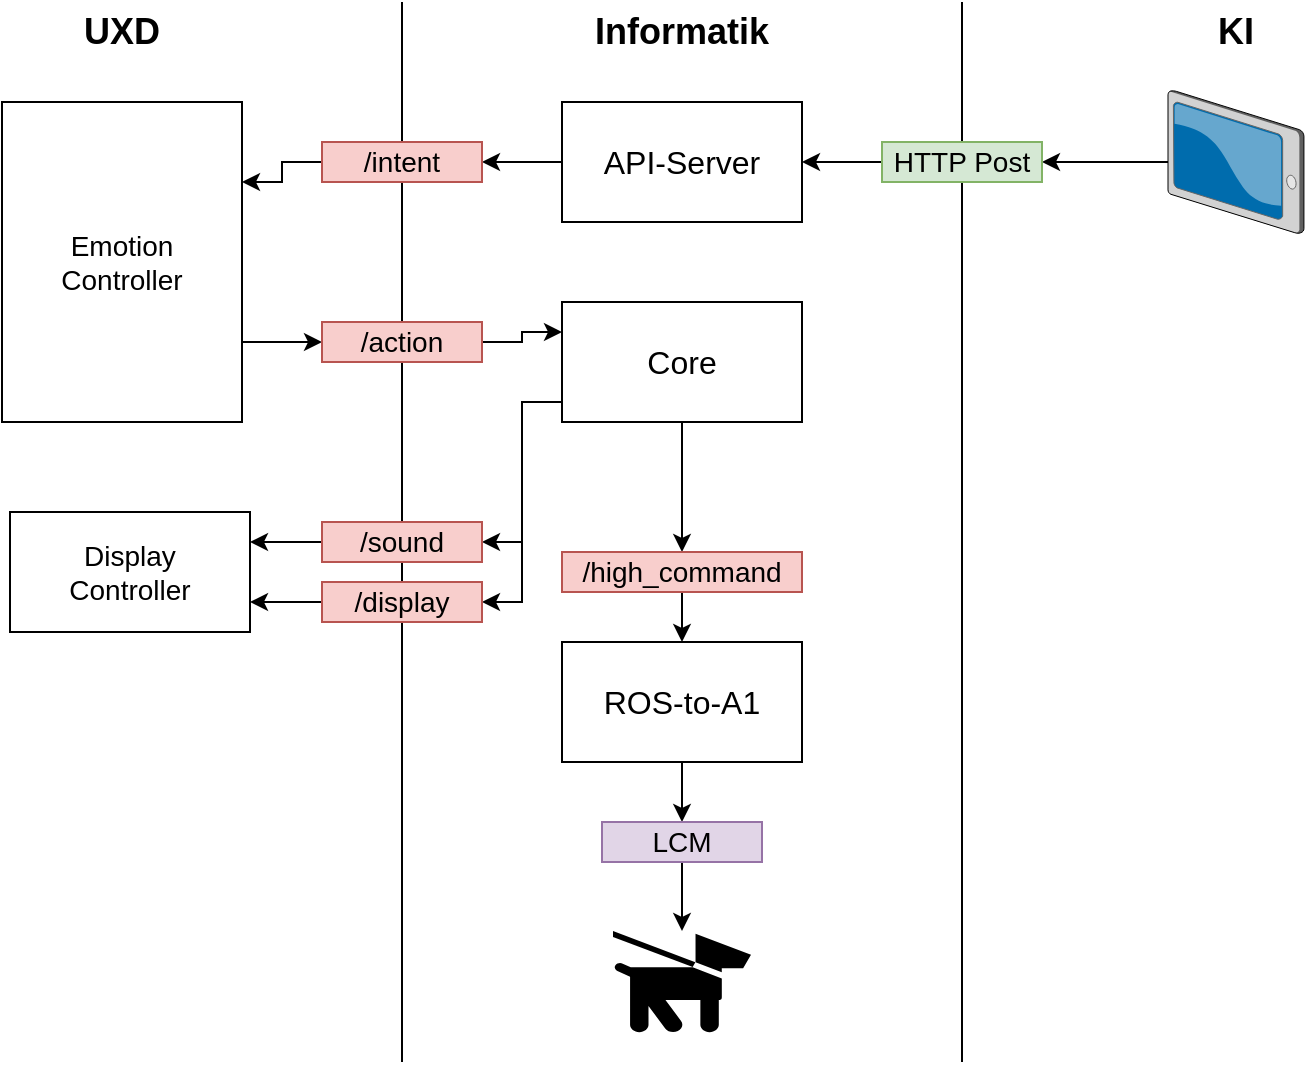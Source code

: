 <mxfile version="19.0.1" type="device"><diagram id="VR5RVF9qm-ppgOH2sRIr" name="Seite-1"><mxGraphModel dx="1469" dy="828" grid="1" gridSize="10" guides="1" tooltips="1" connect="1" arrows="1" fold="1" page="1" pageScale="1" pageWidth="1654" pageHeight="1169" math="0" shadow="0"><root><mxCell id="0"/><mxCell id="1" parent="0"/><mxCell id="bb-5lJBq6ezsMHr91zG5-1" value="" style="endArrow=none;html=1;rounded=0;" edge="1" parent="1"><mxGeometry width="50" height="50" relative="1" as="geometry"><mxPoint x="440" y="650" as="sourcePoint"/><mxPoint x="440" y="120" as="targetPoint"/></mxGeometry></mxCell><mxCell id="bb-5lJBq6ezsMHr91zG5-2" value="" style="endArrow=none;html=1;rounded=0;" edge="1" parent="1"><mxGeometry width="50" height="50" relative="1" as="geometry"><mxPoint x="720" y="650" as="sourcePoint"/><mxPoint x="720" y="120" as="targetPoint"/></mxGeometry></mxCell><mxCell id="bb-5lJBq6ezsMHr91zG5-3" value="UXD" style="text;html=1;strokeColor=none;fillColor=none;align=center;verticalAlign=middle;whiteSpace=wrap;rounded=0;fontSize=18;fontStyle=1" vertex="1" parent="1"><mxGeometry x="270" y="120" width="60" height="30" as="geometry"/></mxCell><mxCell id="bb-5lJBq6ezsMHr91zG5-4" value="Informatik" style="text;html=1;strokeColor=none;fillColor=none;align=center;verticalAlign=middle;whiteSpace=wrap;rounded=0;fontSize=18;fontStyle=1" vertex="1" parent="1"><mxGeometry x="550" y="120" width="60" height="30" as="geometry"/></mxCell><mxCell id="bb-5lJBq6ezsMHr91zG5-5" value="KI" style="text;html=1;strokeColor=none;fillColor=none;align=center;verticalAlign=middle;whiteSpace=wrap;rounded=0;fontSize=18;fontStyle=1" vertex="1" parent="1"><mxGeometry x="827" y="120" width="60" height="30" as="geometry"/></mxCell><mxCell id="bb-5lJBq6ezsMHr91zG5-12" style="edgeStyle=orthogonalEdgeStyle;rounded=0;orthogonalLoop=1;jettySize=auto;html=1;fontSize=14;" edge="1" parent="1" source="bb-5lJBq6ezsMHr91zG5-8" target="bb-5lJBq6ezsMHr91zG5-13"><mxGeometry relative="1" as="geometry"><mxPoint x="770" y="205.66" as="targetPoint"/></mxGeometry></mxCell><mxCell id="bb-5lJBq6ezsMHr91zG5-8" value="" style="verticalLabelPosition=bottom;sketch=0;aspect=fixed;html=1;verticalAlign=top;strokeColor=none;align=center;outlineConnect=0;shape=mxgraph.citrix.tablet_2;fontSize=16;" vertex="1" parent="1"><mxGeometry x="823" y="164.34" width="68" height="71.32" as="geometry"/></mxCell><mxCell id="bb-5lJBq6ezsMHr91zG5-11" style="edgeStyle=orthogonalEdgeStyle;rounded=0;orthogonalLoop=1;jettySize=auto;html=1;fontSize=14;" edge="1" parent="1" source="bb-5lJBq6ezsMHr91zG5-9" target="bb-5lJBq6ezsMHr91zG5-10"><mxGeometry relative="1" as="geometry"/></mxCell><mxCell id="bb-5lJBq6ezsMHr91zG5-9" value="API-Server" style="rounded=0;whiteSpace=wrap;html=1;fontSize=16;" vertex="1" parent="1"><mxGeometry x="520" y="170" width="120" height="60" as="geometry"/></mxCell><mxCell id="bb-5lJBq6ezsMHr91zG5-21" style="edgeStyle=orthogonalEdgeStyle;rounded=0;orthogonalLoop=1;jettySize=auto;html=1;entryX=1;entryY=0.25;entryDx=0;entryDy=0;fontSize=14;" edge="1" parent="1" source="bb-5lJBq6ezsMHr91zG5-10" target="bb-5lJBq6ezsMHr91zG5-15"><mxGeometry relative="1" as="geometry"/></mxCell><mxCell id="bb-5lJBq6ezsMHr91zG5-10" value="/intent" style="rounded=0;whiteSpace=wrap;html=1;fontSize=14;fillColor=#f8cecc;strokeColor=#b85450;" vertex="1" parent="1"><mxGeometry x="400" y="190" width="80" height="20" as="geometry"/></mxCell><mxCell id="bb-5lJBq6ezsMHr91zG5-14" style="edgeStyle=orthogonalEdgeStyle;rounded=0;orthogonalLoop=1;jettySize=auto;html=1;fontSize=14;" edge="1" parent="1" source="bb-5lJBq6ezsMHr91zG5-13" target="bb-5lJBq6ezsMHr91zG5-9"><mxGeometry relative="1" as="geometry"/></mxCell><mxCell id="bb-5lJBq6ezsMHr91zG5-13" value="HTTP Post" style="rounded=0;whiteSpace=wrap;html=1;fontSize=14;fillColor=#d5e8d4;strokeColor=#82b366;" vertex="1" parent="1"><mxGeometry x="680" y="190" width="80" height="20" as="geometry"/></mxCell><mxCell id="bb-5lJBq6ezsMHr91zG5-20" style="edgeStyle=orthogonalEdgeStyle;rounded=0;orthogonalLoop=1;jettySize=auto;html=1;exitX=1;exitY=0.75;exitDx=0;exitDy=0;fontSize=14;" edge="1" parent="1" source="bb-5lJBq6ezsMHr91zG5-15" target="bb-5lJBq6ezsMHr91zG5-19"><mxGeometry relative="1" as="geometry"/></mxCell><mxCell id="bb-5lJBq6ezsMHr91zG5-15" value="Emotion&lt;br&gt;Controller" style="rounded=0;whiteSpace=wrap;html=1;fontSize=14;" vertex="1" parent="1"><mxGeometry x="240" y="170" width="120" height="160" as="geometry"/></mxCell><mxCell id="bb-5lJBq6ezsMHr91zG5-25" style="edgeStyle=orthogonalEdgeStyle;rounded=0;orthogonalLoop=1;jettySize=auto;html=1;fontSize=14;" edge="1" parent="1" source="bb-5lJBq6ezsMHr91zG5-18" target="bb-5lJBq6ezsMHr91zG5-26"><mxGeometry relative="1" as="geometry"><mxPoint x="580" y="350" as="targetPoint"/></mxGeometry></mxCell><mxCell id="bb-5lJBq6ezsMHr91zG5-36" style="edgeStyle=orthogonalEdgeStyle;rounded=0;orthogonalLoop=1;jettySize=auto;html=1;entryX=1;entryY=0.5;entryDx=0;entryDy=0;fontSize=14;" edge="1" parent="1" source="bb-5lJBq6ezsMHr91zG5-18" target="bb-5lJBq6ezsMHr91zG5-33"><mxGeometry relative="1" as="geometry"><Array as="points"><mxPoint x="500" y="320"/><mxPoint x="500" y="420"/></Array></mxGeometry></mxCell><mxCell id="bb-5lJBq6ezsMHr91zG5-37" style="edgeStyle=orthogonalEdgeStyle;rounded=0;orthogonalLoop=1;jettySize=auto;html=1;entryX=1;entryY=0.5;entryDx=0;entryDy=0;fontSize=14;" edge="1" parent="1" source="bb-5lJBq6ezsMHr91zG5-18" target="bb-5lJBq6ezsMHr91zG5-32"><mxGeometry relative="1" as="geometry"><Array as="points"><mxPoint x="500" y="320"/><mxPoint x="500" y="390"/></Array></mxGeometry></mxCell><mxCell id="bb-5lJBq6ezsMHr91zG5-18" value="Core" style="rounded=0;whiteSpace=wrap;html=1;fontSize=16;" vertex="1" parent="1"><mxGeometry x="520" y="270" width="120" height="60" as="geometry"/></mxCell><mxCell id="bb-5lJBq6ezsMHr91zG5-22" style="edgeStyle=orthogonalEdgeStyle;rounded=0;orthogonalLoop=1;jettySize=auto;html=1;fontSize=14;entryX=0;entryY=0.25;entryDx=0;entryDy=0;" edge="1" parent="1" source="bb-5lJBq6ezsMHr91zG5-19" target="bb-5lJBq6ezsMHr91zG5-18"><mxGeometry relative="1" as="geometry"/></mxCell><mxCell id="bb-5lJBq6ezsMHr91zG5-19" value="/action" style="rounded=0;whiteSpace=wrap;html=1;fontSize=14;fillColor=#f8cecc;strokeColor=#b85450;" vertex="1" parent="1"><mxGeometry x="400" y="280" width="80" height="20" as="geometry"/></mxCell><mxCell id="bb-5lJBq6ezsMHr91zG5-23" value="" style="shape=mxgraph.signs.animals.dog_on_leash;html=1;pointerEvents=1;fillColor=#000000;strokeColor=none;verticalLabelPosition=bottom;verticalAlign=top;align=center;fontSize=14;" vertex="1" parent="1"><mxGeometry x="545.5" y="584.5" width="69" height="51" as="geometry"/></mxCell><mxCell id="bb-5lJBq6ezsMHr91zG5-29" style="edgeStyle=orthogonalEdgeStyle;rounded=0;orthogonalLoop=1;jettySize=auto;html=1;fontSize=14;" edge="1" parent="1" source="bb-5lJBq6ezsMHr91zG5-24" target="bb-5lJBq6ezsMHr91zG5-28"><mxGeometry relative="1" as="geometry"/></mxCell><mxCell id="bb-5lJBq6ezsMHr91zG5-24" value="ROS-to-A1" style="rounded=0;whiteSpace=wrap;html=1;fontSize=16;" vertex="1" parent="1"><mxGeometry x="520" y="440" width="120" height="60" as="geometry"/></mxCell><mxCell id="bb-5lJBq6ezsMHr91zG5-27" style="edgeStyle=orthogonalEdgeStyle;rounded=0;orthogonalLoop=1;jettySize=auto;html=1;fontSize=14;" edge="1" parent="1" source="bb-5lJBq6ezsMHr91zG5-26" target="bb-5lJBq6ezsMHr91zG5-24"><mxGeometry relative="1" as="geometry"/></mxCell><mxCell id="bb-5lJBq6ezsMHr91zG5-26" value="/high_command" style="rounded=0;whiteSpace=wrap;html=1;fontSize=14;fillColor=#f8cecc;strokeColor=#b85450;" vertex="1" parent="1"><mxGeometry x="520" y="395" width="120" height="20" as="geometry"/></mxCell><mxCell id="bb-5lJBq6ezsMHr91zG5-30" style="edgeStyle=orthogonalEdgeStyle;rounded=0;orthogonalLoop=1;jettySize=auto;html=1;entryX=0.5;entryY=0;entryDx=0;entryDy=0;entryPerimeter=0;fontSize=14;" edge="1" parent="1" source="bb-5lJBq6ezsMHr91zG5-28" target="bb-5lJBq6ezsMHr91zG5-23"><mxGeometry relative="1" as="geometry"/></mxCell><mxCell id="bb-5lJBq6ezsMHr91zG5-28" value="LCM" style="rounded=0;whiteSpace=wrap;html=1;fontSize=14;fillColor=#e1d5e7;strokeColor=#9673a6;" vertex="1" parent="1"><mxGeometry x="540" y="530" width="80" height="20" as="geometry"/></mxCell><mxCell id="bb-5lJBq6ezsMHr91zG5-31" value="Display&lt;br&gt;Controller" style="rounded=0;whiteSpace=wrap;html=1;fontSize=14;" vertex="1" parent="1"><mxGeometry x="244" y="375" width="120" height="60" as="geometry"/></mxCell><mxCell id="bb-5lJBq6ezsMHr91zG5-34" style="edgeStyle=orthogonalEdgeStyle;rounded=0;orthogonalLoop=1;jettySize=auto;html=1;entryX=1;entryY=0.25;entryDx=0;entryDy=0;fontSize=14;" edge="1" parent="1" source="bb-5lJBq6ezsMHr91zG5-32" target="bb-5lJBq6ezsMHr91zG5-31"><mxGeometry relative="1" as="geometry"/></mxCell><mxCell id="bb-5lJBq6ezsMHr91zG5-32" value="/sound" style="rounded=0;whiteSpace=wrap;html=1;fontSize=14;fillColor=#f8cecc;strokeColor=#b85450;" vertex="1" parent="1"><mxGeometry x="400" y="380" width="80" height="20" as="geometry"/></mxCell><mxCell id="bb-5lJBq6ezsMHr91zG5-35" style="edgeStyle=orthogonalEdgeStyle;rounded=0;orthogonalLoop=1;jettySize=auto;html=1;entryX=1;entryY=0.75;entryDx=0;entryDy=0;fontSize=14;" edge="1" parent="1" source="bb-5lJBq6ezsMHr91zG5-33" target="bb-5lJBq6ezsMHr91zG5-31"><mxGeometry relative="1" as="geometry"/></mxCell><mxCell id="bb-5lJBq6ezsMHr91zG5-33" value="/display" style="rounded=0;whiteSpace=wrap;html=1;fontSize=14;fillColor=#f8cecc;strokeColor=#b85450;" vertex="1" parent="1"><mxGeometry x="400" y="410" width="80" height="20" as="geometry"/></mxCell></root></mxGraphModel></diagram></mxfile>